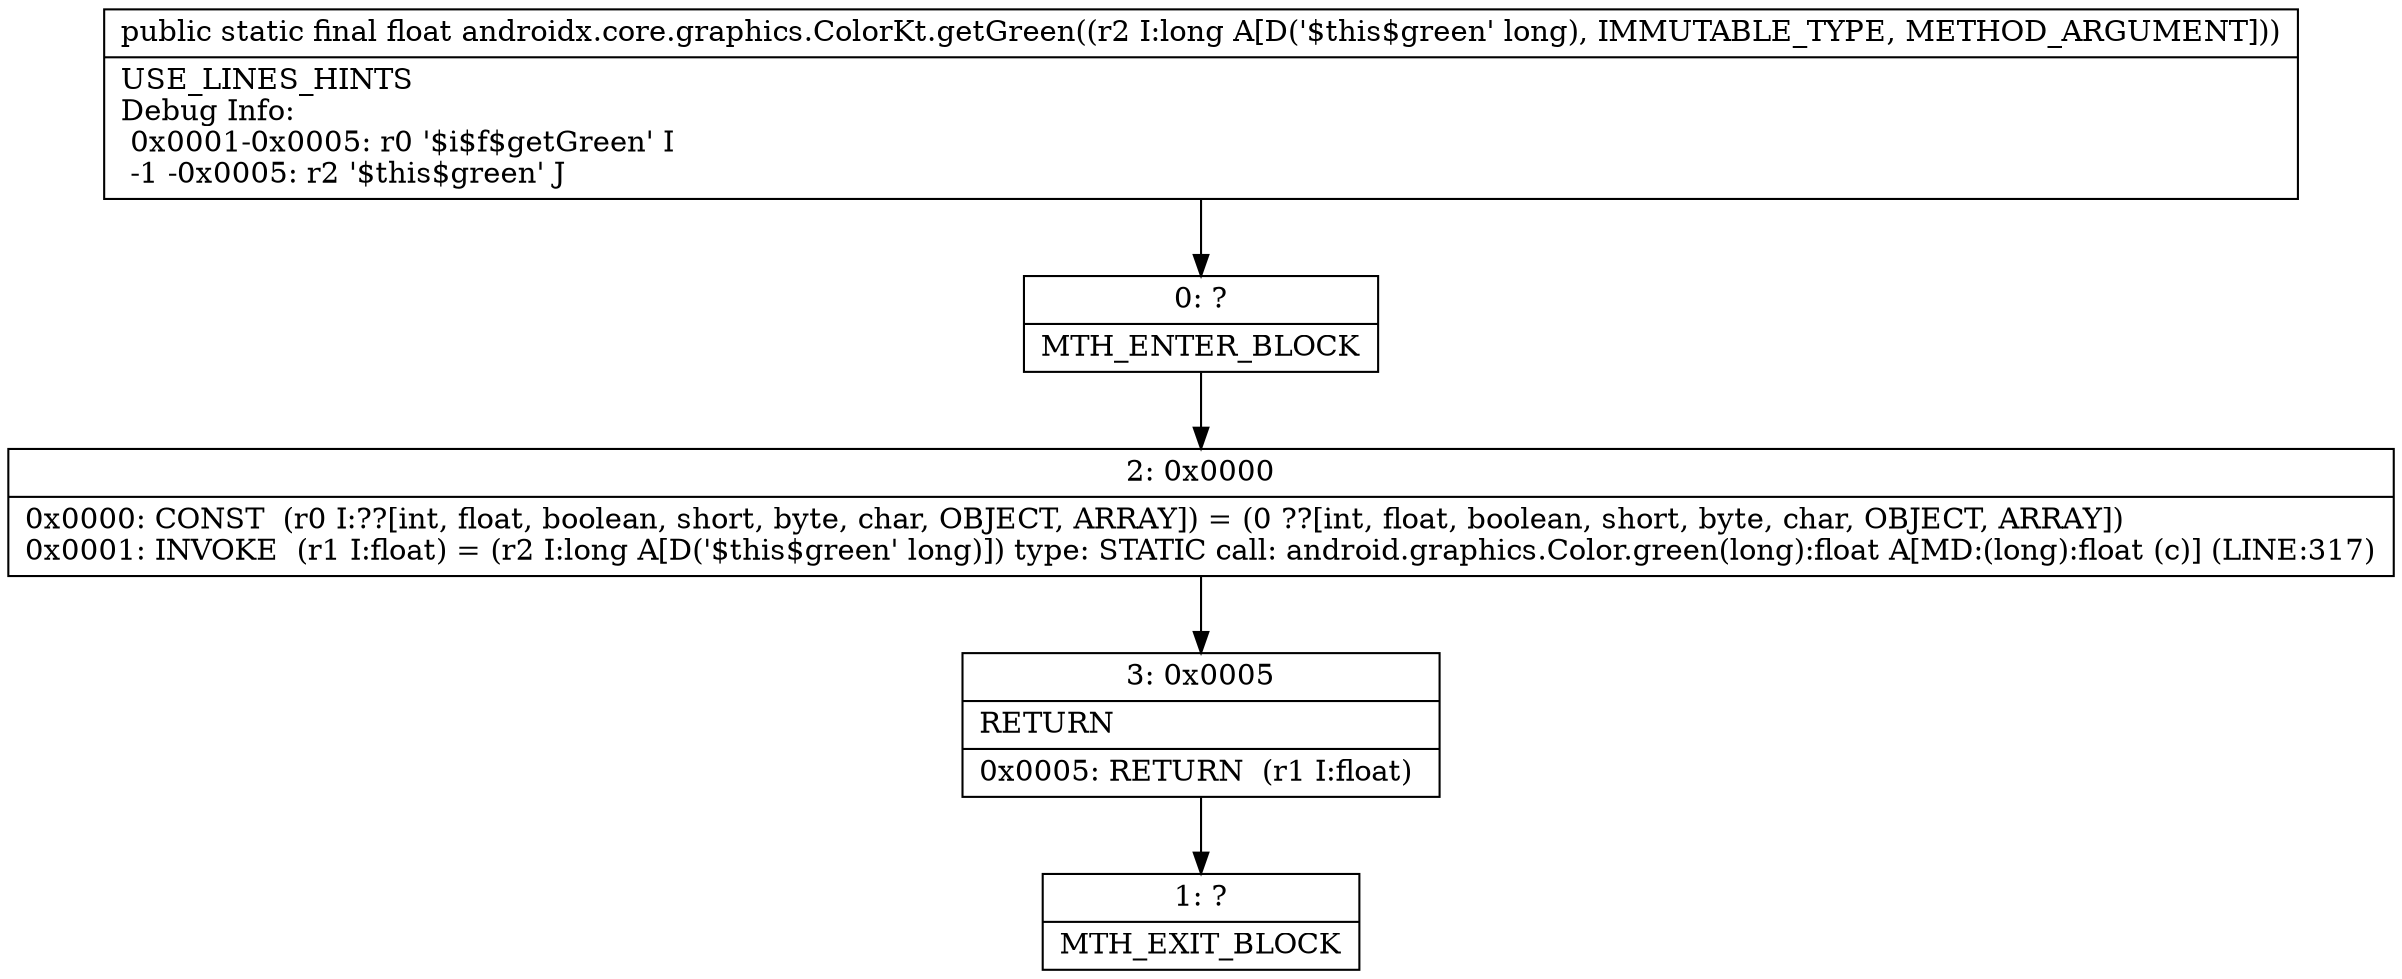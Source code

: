 digraph "CFG forandroidx.core.graphics.ColorKt.getGreen(J)F" {
Node_0 [shape=record,label="{0\:\ ?|MTH_ENTER_BLOCK\l}"];
Node_2 [shape=record,label="{2\:\ 0x0000|0x0000: CONST  (r0 I:??[int, float, boolean, short, byte, char, OBJECT, ARRAY]) = (0 ??[int, float, boolean, short, byte, char, OBJECT, ARRAY]) \l0x0001: INVOKE  (r1 I:float) = (r2 I:long A[D('$this$green' long)]) type: STATIC call: android.graphics.Color.green(long):float A[MD:(long):float (c)] (LINE:317)\l}"];
Node_3 [shape=record,label="{3\:\ 0x0005|RETURN\l|0x0005: RETURN  (r1 I:float) \l}"];
Node_1 [shape=record,label="{1\:\ ?|MTH_EXIT_BLOCK\l}"];
MethodNode[shape=record,label="{public static final float androidx.core.graphics.ColorKt.getGreen((r2 I:long A[D('$this$green' long), IMMUTABLE_TYPE, METHOD_ARGUMENT]))  | USE_LINES_HINTS\lDebug Info:\l  0x0001\-0x0005: r0 '$i$f$getGreen' I\l  \-1 \-0x0005: r2 '$this$green' J\l}"];
MethodNode -> Node_0;Node_0 -> Node_2;
Node_2 -> Node_3;
Node_3 -> Node_1;
}

